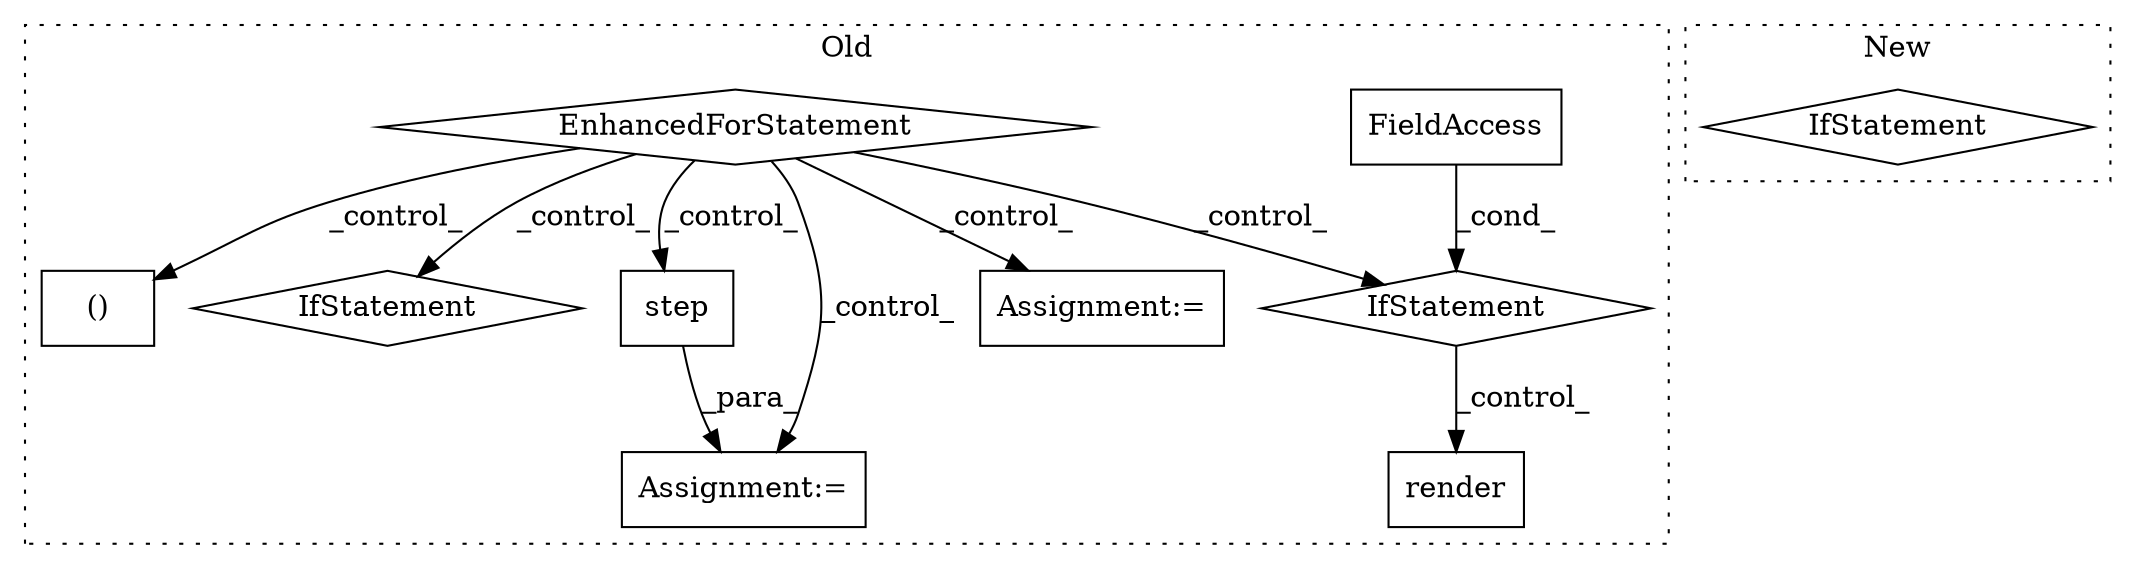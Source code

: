 digraph G {
subgraph cluster0 {
1 [label="render" a="32" s="3805" l="8" shape="box"];
3 [label="IfStatement" a="25" s="3772,3787" l="4,2" shape="diamond"];
4 [label="FieldAccess" a="22" s="3776" l="4" shape="box"];
5 [label="EnhancedForStatement" a="70" s="3442,3519" l="53,2" shape="diamond"];
6 [label="()" a="106" s="3689" l="55" shape="box"];
7 [label="IfStatement" a="25" s="3871,3879" l="4,2" shape="diamond"];
8 [label="step" a="32" s="3750,3761" l="5,1" shape="box"];
9 [label="Assignment:=" a="7" s="3744" l="2" shape="box"];
10 [label="Assignment:=" a="7" s="3938" l="1" shape="box"];
label = "Old";
style="dotted";
}
subgraph cluster1 {
2 [label="IfStatement" a="25" s="4649,4675" l="4,2" shape="diamond"];
label = "New";
style="dotted";
}
3 -> 1 [label="_control_"];
4 -> 3 [label="_cond_"];
5 -> 10 [label="_control_"];
5 -> 6 [label="_control_"];
5 -> 8 [label="_control_"];
5 -> 9 [label="_control_"];
5 -> 3 [label="_control_"];
5 -> 7 [label="_control_"];
8 -> 9 [label="_para_"];
}